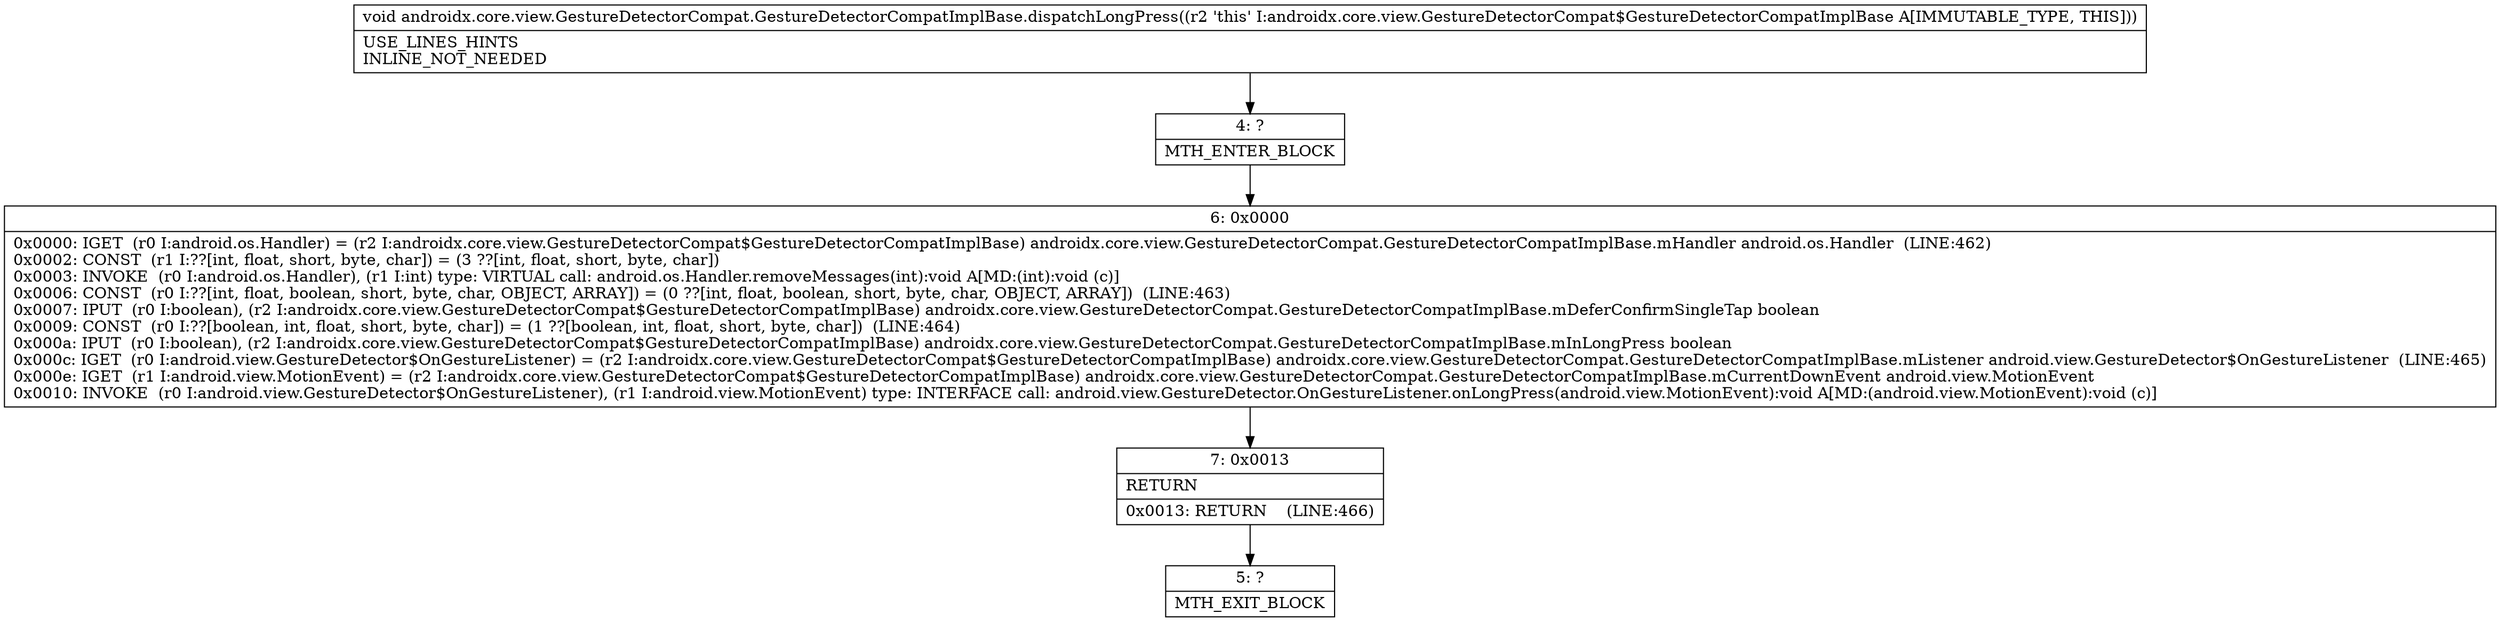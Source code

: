 digraph "CFG forandroidx.core.view.GestureDetectorCompat.GestureDetectorCompatImplBase.dispatchLongPress()V" {
Node_4 [shape=record,label="{4\:\ ?|MTH_ENTER_BLOCK\l}"];
Node_6 [shape=record,label="{6\:\ 0x0000|0x0000: IGET  (r0 I:android.os.Handler) = (r2 I:androidx.core.view.GestureDetectorCompat$GestureDetectorCompatImplBase) androidx.core.view.GestureDetectorCompat.GestureDetectorCompatImplBase.mHandler android.os.Handler  (LINE:462)\l0x0002: CONST  (r1 I:??[int, float, short, byte, char]) = (3 ??[int, float, short, byte, char]) \l0x0003: INVOKE  (r0 I:android.os.Handler), (r1 I:int) type: VIRTUAL call: android.os.Handler.removeMessages(int):void A[MD:(int):void (c)]\l0x0006: CONST  (r0 I:??[int, float, boolean, short, byte, char, OBJECT, ARRAY]) = (0 ??[int, float, boolean, short, byte, char, OBJECT, ARRAY])  (LINE:463)\l0x0007: IPUT  (r0 I:boolean), (r2 I:androidx.core.view.GestureDetectorCompat$GestureDetectorCompatImplBase) androidx.core.view.GestureDetectorCompat.GestureDetectorCompatImplBase.mDeferConfirmSingleTap boolean \l0x0009: CONST  (r0 I:??[boolean, int, float, short, byte, char]) = (1 ??[boolean, int, float, short, byte, char])  (LINE:464)\l0x000a: IPUT  (r0 I:boolean), (r2 I:androidx.core.view.GestureDetectorCompat$GestureDetectorCompatImplBase) androidx.core.view.GestureDetectorCompat.GestureDetectorCompatImplBase.mInLongPress boolean \l0x000c: IGET  (r0 I:android.view.GestureDetector$OnGestureListener) = (r2 I:androidx.core.view.GestureDetectorCompat$GestureDetectorCompatImplBase) androidx.core.view.GestureDetectorCompat.GestureDetectorCompatImplBase.mListener android.view.GestureDetector$OnGestureListener  (LINE:465)\l0x000e: IGET  (r1 I:android.view.MotionEvent) = (r2 I:androidx.core.view.GestureDetectorCompat$GestureDetectorCompatImplBase) androidx.core.view.GestureDetectorCompat.GestureDetectorCompatImplBase.mCurrentDownEvent android.view.MotionEvent \l0x0010: INVOKE  (r0 I:android.view.GestureDetector$OnGestureListener), (r1 I:android.view.MotionEvent) type: INTERFACE call: android.view.GestureDetector.OnGestureListener.onLongPress(android.view.MotionEvent):void A[MD:(android.view.MotionEvent):void (c)]\l}"];
Node_7 [shape=record,label="{7\:\ 0x0013|RETURN\l|0x0013: RETURN    (LINE:466)\l}"];
Node_5 [shape=record,label="{5\:\ ?|MTH_EXIT_BLOCK\l}"];
MethodNode[shape=record,label="{void androidx.core.view.GestureDetectorCompat.GestureDetectorCompatImplBase.dispatchLongPress((r2 'this' I:androidx.core.view.GestureDetectorCompat$GestureDetectorCompatImplBase A[IMMUTABLE_TYPE, THIS]))  | USE_LINES_HINTS\lINLINE_NOT_NEEDED\l}"];
MethodNode -> Node_4;Node_4 -> Node_6;
Node_6 -> Node_7;
Node_7 -> Node_5;
}

